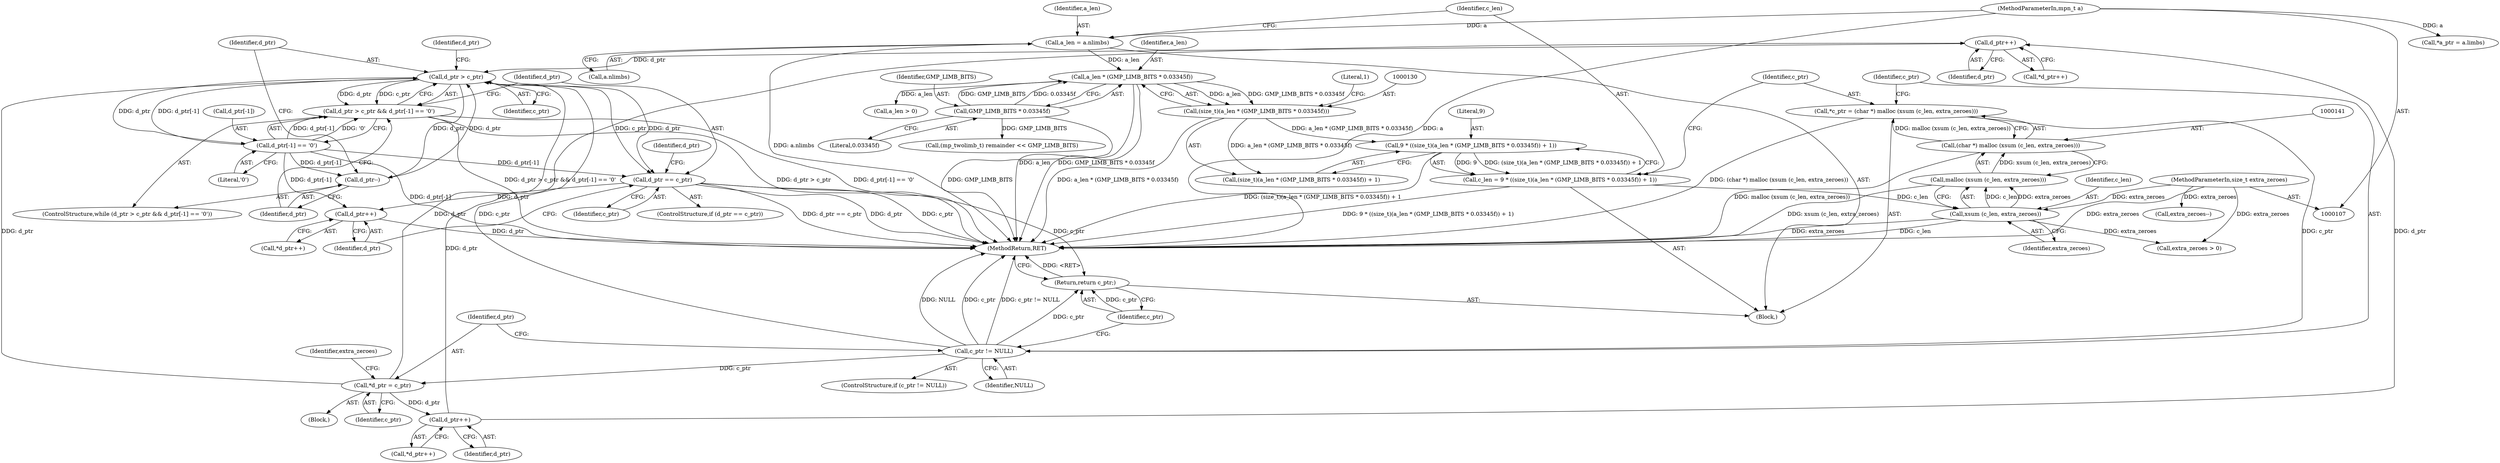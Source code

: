 digraph "1_gnulib_278b4175c9d7dd47c1a3071554aac02add3b3c35@pointer" {
"1000227" [label="(Call,d_ptr++)"];
"1000163" [label="(Call,d_ptr++)"];
"1000152" [label="(Call,*d_ptr = c_ptr)"];
"1000147" [label="(Call,c_ptr != NULL)"];
"1000138" [label="(Call,*c_ptr = (char *) malloc (xsum (c_len, extra_zeroes)))"];
"1000140" [label="(Call,(char *) malloc (xsum (c_len, extra_zeroes)))"];
"1000142" [label="(Call,malloc (xsum (c_len, extra_zeroes)))"];
"1000143" [label="(Call,xsum (c_len, extra_zeroes))"];
"1000124" [label="(Call,c_len = 9 * ((size_t)(a_len * (GMP_LIMB_BITS * 0.03345f)) + 1))"];
"1000126" [label="(Call,9 * ((size_t)(a_len * (GMP_LIMB_BITS * 0.03345f)) + 1))"];
"1000129" [label="(Call,(size_t)(a_len * (GMP_LIMB_BITS * 0.03345f)))"];
"1000131" [label="(Call,a_len * (GMP_LIMB_BITS * 0.03345f))"];
"1000118" [label="(Call,a_len = a.nlimbs)"];
"1000108" [label="(MethodParameterIn,mpn_t a)"];
"1000133" [label="(Call,GMP_LIMB_BITS * 0.03345f)"];
"1000109" [label="(MethodParameterIn,size_t extra_zeroes)"];
"1000251" [label="(Call,d_ptr > c_ptr)"];
"1000250" [label="(Call,d_ptr > c_ptr && d_ptr[-1] == '0')"];
"1000254" [label="(Call,d_ptr[-1] == '0')"];
"1000260" [label="(Call,d_ptr--)"];
"1000263" [label="(Call,d_ptr == c_ptr)"];
"1000268" [label="(Call,d_ptr++)"];
"1000275" [label="(Return,return c_ptr;)"];
"1000142" [label="(Call,malloc (xsum (c_len, extra_zeroes)))"];
"1000253" [label="(Identifier,c_ptr)"];
"1000255" [label="(Call,d_ptr[-1])"];
"1000118" [label="(Call,a_len = a.nlimbs)"];
"1000269" [label="(Identifier,d_ptr)"];
"1000267" [label="(Call,*d_ptr++)"];
"1000149" [label="(Identifier,NULL)"];
"1000139" [label="(Identifier,c_ptr)"];
"1000129" [label="(Call,(size_t)(a_len * (GMP_LIMB_BITS * 0.03345f)))"];
"1000264" [label="(Identifier,d_ptr)"];
"1000251" [label="(Call,d_ptr > c_ptr)"];
"1000119" [label="(Identifier,a_len)"];
"1000254" [label="(Call,d_ptr[-1] == '0')"];
"1000163" [label="(Call,d_ptr++)"];
"1000265" [label="(Identifier,c_ptr)"];
"1000268" [label="(Call,d_ptr++)"];
"1000159" [label="(Call,extra_zeroes--)"];
"1000162" [label="(Call,*d_ptr++)"];
"1000132" [label="(Identifier,a_len)"];
"1000125" [label="(Identifier,c_len)"];
"1000120" [label="(Call,a.nlimbs)"];
"1000156" [label="(Call,extra_zeroes > 0)"];
"1000167" [label="(Call,a_len > 0)"];
"1000263" [label="(Call,d_ptr == c_ptr)"];
"1000262" [label="(ControlStructure,if (d_ptr == c_ptr))"];
"1000273" [label="(Identifier,d_ptr)"];
"1000157" [label="(Identifier,extra_zeroes)"];
"1000143" [label="(Call,xsum (c_len, extra_zeroes))"];
"1000108" [label="(MethodParameterIn,mpn_t a)"];
"1000134" [label="(Identifier,GMP_LIMB_BITS)"];
"1000256" [label="(Identifier,d_ptr)"];
"1000276" [label="(Identifier,c_ptr)"];
"1000140" [label="(Call,(char *) malloc (xsum (c_len, extra_zeroes)))"];
"1000144" [label="(Identifier,c_len)"];
"1000126" [label="(Call,9 * ((size_t)(a_len * (GMP_LIMB_BITS * 0.03345f)) + 1))"];
"1000226" [label="(Call,*d_ptr++)"];
"1000147" [label="(Call,c_ptr != NULL)"];
"1000260" [label="(Call,d_ptr--)"];
"1000110" [label="(Block,)"];
"1000150" [label="(Block,)"];
"1000252" [label="(Identifier,d_ptr)"];
"1000135" [label="(Literal,0.03345f)"];
"1000124" [label="(Call,c_len = 9 * ((size_t)(a_len * (GMP_LIMB_BITS * 0.03345f)) + 1))"];
"1000128" [label="(Call,(size_t)(a_len * (GMP_LIMB_BITS * 0.03345f)) + 1)"];
"1000136" [label="(Literal,1)"];
"1000133" [label="(Call,GMP_LIMB_BITS * 0.03345f)"];
"1000228" [label="(Identifier,d_ptr)"];
"1000227" [label="(Call,d_ptr++)"];
"1000196" [label="(Call,(mp_twolimb_t) remainder << GMP_LIMB_BITS)"];
"1000275" [label="(Return,return c_ptr;)"];
"1000145" [label="(Identifier,extra_zeroes)"];
"1000152" [label="(Call,*d_ptr = c_ptr)"];
"1000109" [label="(MethodParameterIn,size_t extra_zeroes)"];
"1000259" [label="(Literal,'0')"];
"1000138" [label="(Call,*c_ptr = (char *) malloc (xsum (c_len, extra_zeroes)))"];
"1000164" [label="(Identifier,d_ptr)"];
"1000127" [label="(Literal,9)"];
"1000154" [label="(Identifier,c_ptr)"];
"1000261" [label="(Identifier,d_ptr)"];
"1000131" [label="(Call,a_len * (GMP_LIMB_BITS * 0.03345f))"];
"1000112" [label="(Call,*a_ptr = a.limbs)"];
"1000250" [label="(Call,d_ptr > c_ptr && d_ptr[-1] == '0')"];
"1000146" [label="(ControlStructure,if (c_ptr != NULL))"];
"1000148" [label="(Identifier,c_ptr)"];
"1000153" [label="(Identifier,d_ptr)"];
"1000249" [label="(ControlStructure,while (d_ptr > c_ptr && d_ptr[-1] == '0'))"];
"1000277" [label="(MethodReturn,RET)"];
"1000227" -> "1000226"  [label="AST: "];
"1000227" -> "1000228"  [label="CFG: "];
"1000228" -> "1000227"  [label="AST: "];
"1000226" -> "1000227"  [label="CFG: "];
"1000163" -> "1000227"  [label="DDG: d_ptr"];
"1000152" -> "1000227"  [label="DDG: d_ptr"];
"1000227" -> "1000251"  [label="DDG: d_ptr"];
"1000163" -> "1000162"  [label="AST: "];
"1000163" -> "1000164"  [label="CFG: "];
"1000164" -> "1000163"  [label="AST: "];
"1000162" -> "1000163"  [label="CFG: "];
"1000152" -> "1000163"  [label="DDG: d_ptr"];
"1000163" -> "1000251"  [label="DDG: d_ptr"];
"1000152" -> "1000150"  [label="AST: "];
"1000152" -> "1000154"  [label="CFG: "];
"1000153" -> "1000152"  [label="AST: "];
"1000154" -> "1000152"  [label="AST: "];
"1000157" -> "1000152"  [label="CFG: "];
"1000147" -> "1000152"  [label="DDG: c_ptr"];
"1000152" -> "1000251"  [label="DDG: d_ptr"];
"1000147" -> "1000146"  [label="AST: "];
"1000147" -> "1000149"  [label="CFG: "];
"1000148" -> "1000147"  [label="AST: "];
"1000149" -> "1000147"  [label="AST: "];
"1000153" -> "1000147"  [label="CFG: "];
"1000276" -> "1000147"  [label="CFG: "];
"1000147" -> "1000277"  [label="DDG: NULL"];
"1000147" -> "1000277"  [label="DDG: c_ptr"];
"1000147" -> "1000277"  [label="DDG: c_ptr != NULL"];
"1000138" -> "1000147"  [label="DDG: c_ptr"];
"1000147" -> "1000251"  [label="DDG: c_ptr"];
"1000147" -> "1000275"  [label="DDG: c_ptr"];
"1000138" -> "1000110"  [label="AST: "];
"1000138" -> "1000140"  [label="CFG: "];
"1000139" -> "1000138"  [label="AST: "];
"1000140" -> "1000138"  [label="AST: "];
"1000148" -> "1000138"  [label="CFG: "];
"1000138" -> "1000277"  [label="DDG: (char *) malloc (xsum (c_len, extra_zeroes))"];
"1000140" -> "1000138"  [label="DDG: malloc (xsum (c_len, extra_zeroes))"];
"1000140" -> "1000142"  [label="CFG: "];
"1000141" -> "1000140"  [label="AST: "];
"1000142" -> "1000140"  [label="AST: "];
"1000140" -> "1000277"  [label="DDG: malloc (xsum (c_len, extra_zeroes))"];
"1000142" -> "1000140"  [label="DDG: xsum (c_len, extra_zeroes)"];
"1000142" -> "1000143"  [label="CFG: "];
"1000143" -> "1000142"  [label="AST: "];
"1000142" -> "1000277"  [label="DDG: xsum (c_len, extra_zeroes)"];
"1000143" -> "1000142"  [label="DDG: c_len"];
"1000143" -> "1000142"  [label="DDG: extra_zeroes"];
"1000143" -> "1000145"  [label="CFG: "];
"1000144" -> "1000143"  [label="AST: "];
"1000145" -> "1000143"  [label="AST: "];
"1000143" -> "1000277"  [label="DDG: c_len"];
"1000143" -> "1000277"  [label="DDG: extra_zeroes"];
"1000124" -> "1000143"  [label="DDG: c_len"];
"1000109" -> "1000143"  [label="DDG: extra_zeroes"];
"1000143" -> "1000156"  [label="DDG: extra_zeroes"];
"1000124" -> "1000110"  [label="AST: "];
"1000124" -> "1000126"  [label="CFG: "];
"1000125" -> "1000124"  [label="AST: "];
"1000126" -> "1000124"  [label="AST: "];
"1000139" -> "1000124"  [label="CFG: "];
"1000124" -> "1000277"  [label="DDG: 9 * ((size_t)(a_len * (GMP_LIMB_BITS * 0.03345f)) + 1)"];
"1000126" -> "1000124"  [label="DDG: 9"];
"1000126" -> "1000124"  [label="DDG: (size_t)(a_len * (GMP_LIMB_BITS * 0.03345f)) + 1"];
"1000126" -> "1000128"  [label="CFG: "];
"1000127" -> "1000126"  [label="AST: "];
"1000128" -> "1000126"  [label="AST: "];
"1000126" -> "1000277"  [label="DDG: (size_t)(a_len * (GMP_LIMB_BITS * 0.03345f)) + 1"];
"1000129" -> "1000126"  [label="DDG: a_len * (GMP_LIMB_BITS * 0.03345f)"];
"1000129" -> "1000128"  [label="AST: "];
"1000129" -> "1000131"  [label="CFG: "];
"1000130" -> "1000129"  [label="AST: "];
"1000131" -> "1000129"  [label="AST: "];
"1000136" -> "1000129"  [label="CFG: "];
"1000129" -> "1000277"  [label="DDG: a_len * (GMP_LIMB_BITS * 0.03345f)"];
"1000129" -> "1000128"  [label="DDG: a_len * (GMP_LIMB_BITS * 0.03345f)"];
"1000131" -> "1000129"  [label="DDG: a_len"];
"1000131" -> "1000129"  [label="DDG: GMP_LIMB_BITS * 0.03345f"];
"1000131" -> "1000133"  [label="CFG: "];
"1000132" -> "1000131"  [label="AST: "];
"1000133" -> "1000131"  [label="AST: "];
"1000131" -> "1000277"  [label="DDG: a_len"];
"1000131" -> "1000277"  [label="DDG: GMP_LIMB_BITS * 0.03345f"];
"1000118" -> "1000131"  [label="DDG: a_len"];
"1000133" -> "1000131"  [label="DDG: GMP_LIMB_BITS"];
"1000133" -> "1000131"  [label="DDG: 0.03345f"];
"1000131" -> "1000167"  [label="DDG: a_len"];
"1000118" -> "1000110"  [label="AST: "];
"1000118" -> "1000120"  [label="CFG: "];
"1000119" -> "1000118"  [label="AST: "];
"1000120" -> "1000118"  [label="AST: "];
"1000125" -> "1000118"  [label="CFG: "];
"1000118" -> "1000277"  [label="DDG: a.nlimbs"];
"1000108" -> "1000118"  [label="DDG: a"];
"1000108" -> "1000107"  [label="AST: "];
"1000108" -> "1000277"  [label="DDG: a"];
"1000108" -> "1000112"  [label="DDG: a"];
"1000133" -> "1000135"  [label="CFG: "];
"1000134" -> "1000133"  [label="AST: "];
"1000135" -> "1000133"  [label="AST: "];
"1000133" -> "1000277"  [label="DDG: GMP_LIMB_BITS"];
"1000133" -> "1000196"  [label="DDG: GMP_LIMB_BITS"];
"1000109" -> "1000107"  [label="AST: "];
"1000109" -> "1000277"  [label="DDG: extra_zeroes"];
"1000109" -> "1000156"  [label="DDG: extra_zeroes"];
"1000109" -> "1000159"  [label="DDG: extra_zeroes"];
"1000251" -> "1000250"  [label="AST: "];
"1000251" -> "1000253"  [label="CFG: "];
"1000252" -> "1000251"  [label="AST: "];
"1000253" -> "1000251"  [label="AST: "];
"1000256" -> "1000251"  [label="CFG: "];
"1000250" -> "1000251"  [label="CFG: "];
"1000251" -> "1000250"  [label="DDG: d_ptr"];
"1000251" -> "1000250"  [label="DDG: c_ptr"];
"1000254" -> "1000251"  [label="DDG: d_ptr[-1]"];
"1000260" -> "1000251"  [label="DDG: d_ptr"];
"1000251" -> "1000254"  [label="DDG: d_ptr"];
"1000251" -> "1000260"  [label="DDG: d_ptr"];
"1000251" -> "1000263"  [label="DDG: d_ptr"];
"1000251" -> "1000263"  [label="DDG: c_ptr"];
"1000250" -> "1000249"  [label="AST: "];
"1000250" -> "1000254"  [label="CFG: "];
"1000254" -> "1000250"  [label="AST: "];
"1000261" -> "1000250"  [label="CFG: "];
"1000264" -> "1000250"  [label="CFG: "];
"1000250" -> "1000277"  [label="DDG: d_ptr > c_ptr"];
"1000250" -> "1000277"  [label="DDG: d_ptr[-1] == '0'"];
"1000250" -> "1000277"  [label="DDG: d_ptr > c_ptr && d_ptr[-1] == '0'"];
"1000254" -> "1000250"  [label="DDG: d_ptr[-1]"];
"1000254" -> "1000250"  [label="DDG: '0'"];
"1000254" -> "1000259"  [label="CFG: "];
"1000255" -> "1000254"  [label="AST: "];
"1000259" -> "1000254"  [label="AST: "];
"1000254" -> "1000277"  [label="DDG: d_ptr[-1]"];
"1000254" -> "1000260"  [label="DDG: d_ptr[-1]"];
"1000254" -> "1000263"  [label="DDG: d_ptr[-1]"];
"1000254" -> "1000268"  [label="DDG: d_ptr[-1]"];
"1000260" -> "1000249"  [label="AST: "];
"1000260" -> "1000261"  [label="CFG: "];
"1000261" -> "1000260"  [label="AST: "];
"1000252" -> "1000260"  [label="CFG: "];
"1000263" -> "1000262"  [label="AST: "];
"1000263" -> "1000265"  [label="CFG: "];
"1000264" -> "1000263"  [label="AST: "];
"1000265" -> "1000263"  [label="AST: "];
"1000269" -> "1000263"  [label="CFG: "];
"1000273" -> "1000263"  [label="CFG: "];
"1000263" -> "1000277"  [label="DDG: c_ptr"];
"1000263" -> "1000277"  [label="DDG: d_ptr == c_ptr"];
"1000263" -> "1000277"  [label="DDG: d_ptr"];
"1000263" -> "1000268"  [label="DDG: d_ptr"];
"1000263" -> "1000275"  [label="DDG: c_ptr"];
"1000268" -> "1000267"  [label="AST: "];
"1000268" -> "1000269"  [label="CFG: "];
"1000269" -> "1000268"  [label="AST: "];
"1000267" -> "1000268"  [label="CFG: "];
"1000268" -> "1000277"  [label="DDG: d_ptr"];
"1000275" -> "1000110"  [label="AST: "];
"1000275" -> "1000276"  [label="CFG: "];
"1000276" -> "1000275"  [label="AST: "];
"1000277" -> "1000275"  [label="CFG: "];
"1000275" -> "1000277"  [label="DDG: <RET>"];
"1000276" -> "1000275"  [label="DDG: c_ptr"];
}
